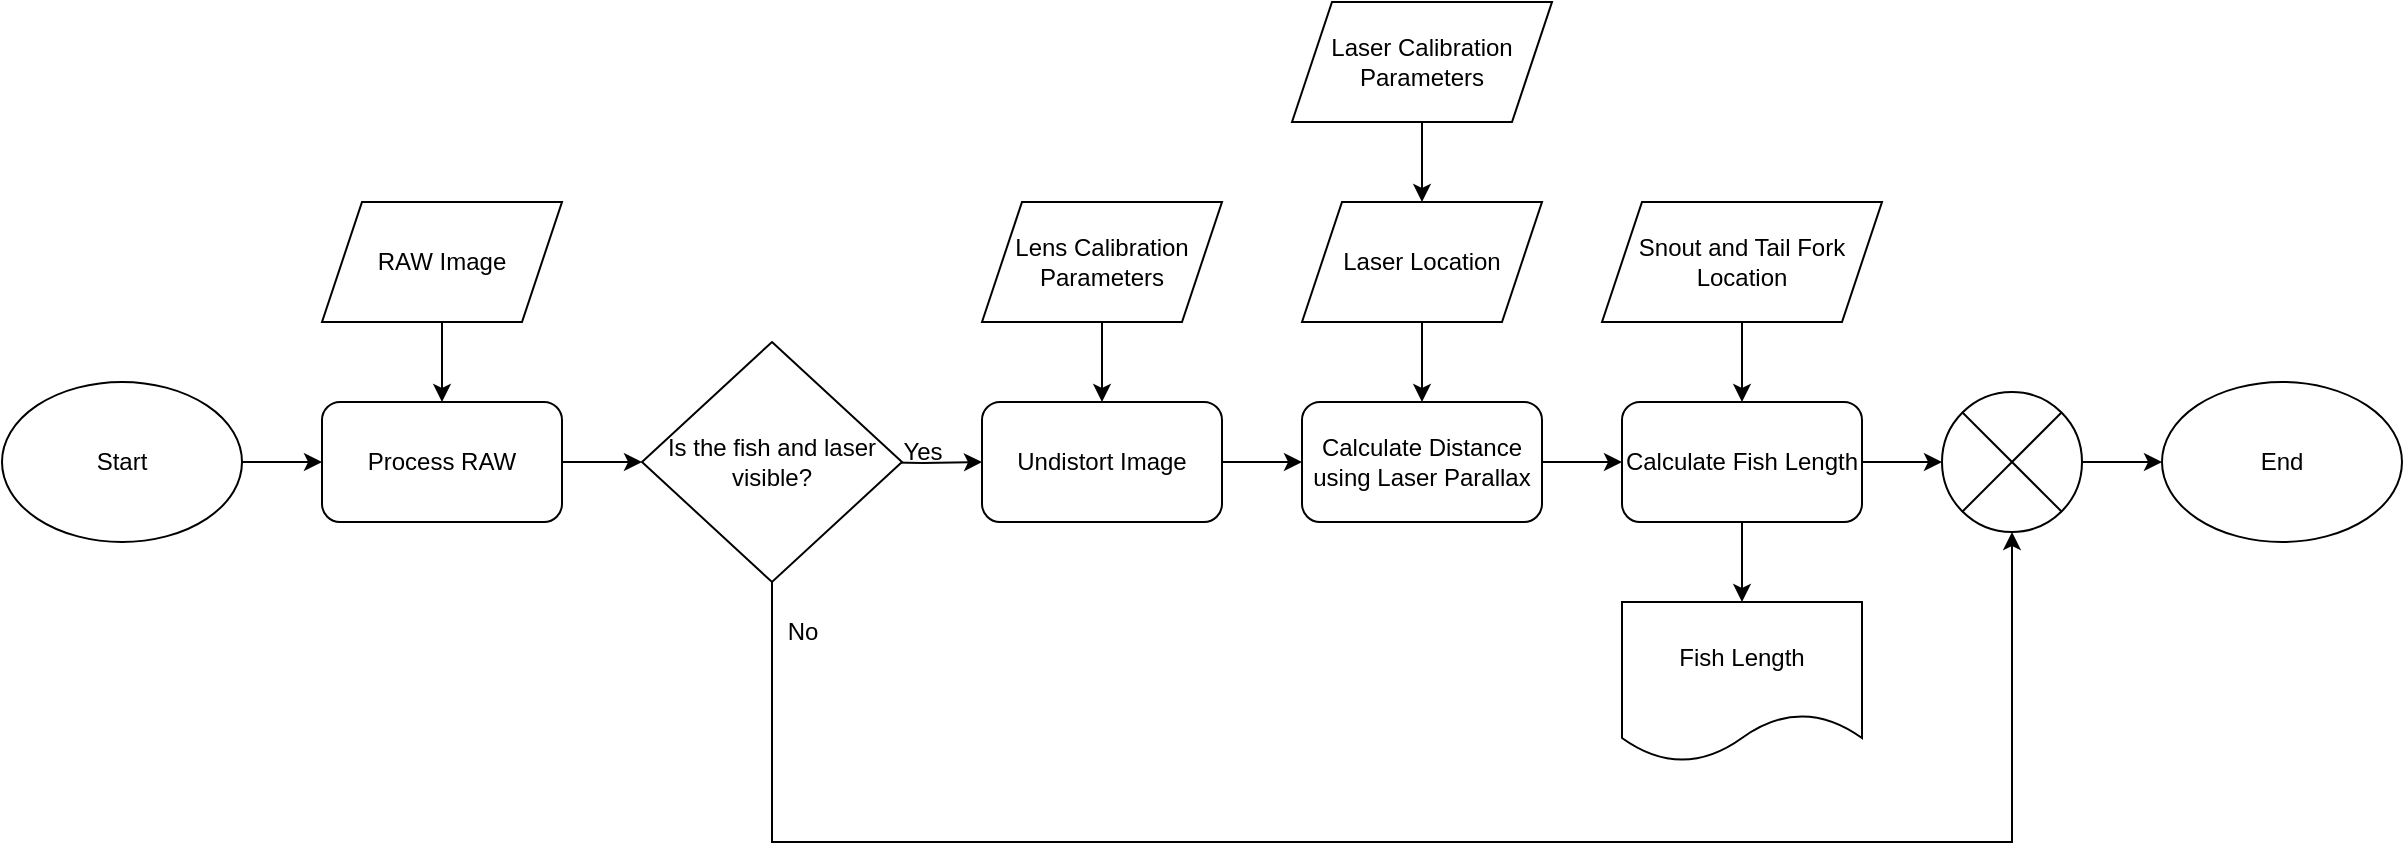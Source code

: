<mxfile version="21.6.8" type="device">
  <diagram id="C5RBs43oDa-KdzZeNtuy" name="Page-1">
    <mxGraphModel dx="2261" dy="2005" grid="1" gridSize="10" guides="1" tooltips="1" connect="1" arrows="1" fold="1" page="1" pageScale="1" pageWidth="827" pageHeight="1169" math="0" shadow="0">
      <root>
        <mxCell id="WIyWlLk6GJQsqaUBKTNV-0" />
        <mxCell id="WIyWlLk6GJQsqaUBKTNV-1" parent="WIyWlLk6GJQsqaUBKTNV-0" />
        <mxCell id="YjQ3s37gOzfDQ9f1rgy9-21" value="" style="edgeStyle=orthogonalEdgeStyle;rounded=0;orthogonalLoop=1;jettySize=auto;html=1;" edge="1" parent="WIyWlLk6GJQsqaUBKTNV-1" source="YjQ3s37gOzfDQ9f1rgy9-2" target="YjQ3s37gOzfDQ9f1rgy9-3">
          <mxGeometry relative="1" as="geometry" />
        </mxCell>
        <mxCell id="YjQ3s37gOzfDQ9f1rgy9-2" value="RAW Image" style="shape=parallelogram;perimeter=parallelogramPerimeter;whiteSpace=wrap;html=1;fixedSize=1;" vertex="1" parent="WIyWlLk6GJQsqaUBKTNV-1">
          <mxGeometry y="60" width="120" height="60" as="geometry" />
        </mxCell>
        <mxCell id="YjQ3s37gOzfDQ9f1rgy9-22" value="" style="edgeStyle=orthogonalEdgeStyle;rounded=0;orthogonalLoop=1;jettySize=auto;html=1;" edge="1" parent="WIyWlLk6GJQsqaUBKTNV-1" source="YjQ3s37gOzfDQ9f1rgy9-3" target="YjQ3s37gOzfDQ9f1rgy9-16">
          <mxGeometry relative="1" as="geometry" />
        </mxCell>
        <mxCell id="YjQ3s37gOzfDQ9f1rgy9-3" value="Process RAW" style="rounded=1;whiteSpace=wrap;html=1;" vertex="1" parent="WIyWlLk6GJQsqaUBKTNV-1">
          <mxGeometry y="160" width="120" height="60" as="geometry" />
        </mxCell>
        <mxCell id="YjQ3s37gOzfDQ9f1rgy9-26" value="" style="edgeStyle=orthogonalEdgeStyle;rounded=0;orthogonalLoop=1;jettySize=auto;html=1;" edge="1" parent="WIyWlLk6GJQsqaUBKTNV-1" source="YjQ3s37gOzfDQ9f1rgy9-4" target="YjQ3s37gOzfDQ9f1rgy9-6">
          <mxGeometry relative="1" as="geometry" />
        </mxCell>
        <mxCell id="YjQ3s37gOzfDQ9f1rgy9-4" value="Lens Calibration Parameters" style="shape=parallelogram;perimeter=parallelogramPerimeter;whiteSpace=wrap;html=1;fixedSize=1;" vertex="1" parent="WIyWlLk6GJQsqaUBKTNV-1">
          <mxGeometry x="330" y="60" width="120" height="60" as="geometry" />
        </mxCell>
        <mxCell id="YjQ3s37gOzfDQ9f1rgy9-18" style="edgeStyle=orthogonalEdgeStyle;rounded=0;orthogonalLoop=1;jettySize=auto;html=1;exitX=1;exitY=0.5;exitDx=0;exitDy=0;entryX=0;entryY=0.5;entryDx=0;entryDy=0;" edge="1" parent="WIyWlLk6GJQsqaUBKTNV-1" source="YjQ3s37gOzfDQ9f1rgy9-5" target="YjQ3s37gOzfDQ9f1rgy9-3">
          <mxGeometry relative="1" as="geometry" />
        </mxCell>
        <mxCell id="YjQ3s37gOzfDQ9f1rgy9-5" value="Start" style="ellipse;whiteSpace=wrap;html=1;" vertex="1" parent="WIyWlLk6GJQsqaUBKTNV-1">
          <mxGeometry x="-160" y="150" width="120" height="80" as="geometry" />
        </mxCell>
        <mxCell id="YjQ3s37gOzfDQ9f1rgy9-25" value="" style="edgeStyle=orthogonalEdgeStyle;rounded=0;orthogonalLoop=1;jettySize=auto;html=1;" edge="1" parent="WIyWlLk6GJQsqaUBKTNV-1" source="YjQ3s37gOzfDQ9f1rgy9-6" target="YjQ3s37gOzfDQ9f1rgy9-9">
          <mxGeometry relative="1" as="geometry" />
        </mxCell>
        <mxCell id="YjQ3s37gOzfDQ9f1rgy9-6" value="Undistort Image" style="rounded=1;whiteSpace=wrap;html=1;" vertex="1" parent="WIyWlLk6GJQsqaUBKTNV-1">
          <mxGeometry x="330" y="160" width="120" height="60" as="geometry" />
        </mxCell>
        <mxCell id="YjQ3s37gOzfDQ9f1rgy9-27" value="" style="edgeStyle=orthogonalEdgeStyle;rounded=0;orthogonalLoop=1;jettySize=auto;html=1;" edge="1" parent="WIyWlLk6GJQsqaUBKTNV-1" source="YjQ3s37gOzfDQ9f1rgy9-8" target="YjQ3s37gOzfDQ9f1rgy9-9">
          <mxGeometry relative="1" as="geometry" />
        </mxCell>
        <mxCell id="YjQ3s37gOzfDQ9f1rgy9-8" value="Laser Location" style="shape=parallelogram;perimeter=parallelogramPerimeter;whiteSpace=wrap;html=1;fixedSize=1;" vertex="1" parent="WIyWlLk6GJQsqaUBKTNV-1">
          <mxGeometry x="490" y="60" width="120" height="60" as="geometry" />
        </mxCell>
        <mxCell id="YjQ3s37gOzfDQ9f1rgy9-29" value="" style="edgeStyle=orthogonalEdgeStyle;rounded=0;orthogonalLoop=1;jettySize=auto;html=1;" edge="1" parent="WIyWlLk6GJQsqaUBKTNV-1" source="YjQ3s37gOzfDQ9f1rgy9-9" target="YjQ3s37gOzfDQ9f1rgy9-15">
          <mxGeometry relative="1" as="geometry" />
        </mxCell>
        <mxCell id="YjQ3s37gOzfDQ9f1rgy9-9" value="Calculate Distance using Laser Parallax" style="rounded=1;whiteSpace=wrap;html=1;" vertex="1" parent="WIyWlLk6GJQsqaUBKTNV-1">
          <mxGeometry x="490" y="160" width="120" height="60" as="geometry" />
        </mxCell>
        <mxCell id="YjQ3s37gOzfDQ9f1rgy9-31" value="" style="edgeStyle=orthogonalEdgeStyle;rounded=0;orthogonalLoop=1;jettySize=auto;html=1;" edge="1" parent="WIyWlLk6GJQsqaUBKTNV-1" source="YjQ3s37gOzfDQ9f1rgy9-10" target="YjQ3s37gOzfDQ9f1rgy9-15">
          <mxGeometry relative="1" as="geometry" />
        </mxCell>
        <mxCell id="YjQ3s37gOzfDQ9f1rgy9-10" value="Snout and Tail Fork Location" style="shape=parallelogram;perimeter=parallelogramPerimeter;whiteSpace=wrap;html=1;fixedSize=1;" vertex="1" parent="WIyWlLk6GJQsqaUBKTNV-1">
          <mxGeometry x="640" y="60" width="140" height="60" as="geometry" />
        </mxCell>
        <mxCell id="YjQ3s37gOzfDQ9f1rgy9-11" value="Fish Length" style="shape=document;whiteSpace=wrap;html=1;boundedLbl=1;" vertex="1" parent="WIyWlLk6GJQsqaUBKTNV-1">
          <mxGeometry x="650" y="260" width="120" height="80" as="geometry" />
        </mxCell>
        <mxCell id="YjQ3s37gOzfDQ9f1rgy9-12" value="End" style="ellipse;whiteSpace=wrap;html=1;" vertex="1" parent="WIyWlLk6GJQsqaUBKTNV-1">
          <mxGeometry x="920" y="150" width="120" height="80" as="geometry" />
        </mxCell>
        <mxCell id="YjQ3s37gOzfDQ9f1rgy9-28" value="" style="edgeStyle=orthogonalEdgeStyle;rounded=0;orthogonalLoop=1;jettySize=auto;html=1;" edge="1" parent="WIyWlLk6GJQsqaUBKTNV-1" source="YjQ3s37gOzfDQ9f1rgy9-13" target="YjQ3s37gOzfDQ9f1rgy9-8">
          <mxGeometry relative="1" as="geometry" />
        </mxCell>
        <mxCell id="YjQ3s37gOzfDQ9f1rgy9-13" value="Laser Calibration Parameters" style="shape=parallelogram;perimeter=parallelogramPerimeter;whiteSpace=wrap;html=1;fixedSize=1;" vertex="1" parent="WIyWlLk6GJQsqaUBKTNV-1">
          <mxGeometry x="485" y="-40" width="130" height="60" as="geometry" />
        </mxCell>
        <mxCell id="YjQ3s37gOzfDQ9f1rgy9-24" value="" style="edgeStyle=orthogonalEdgeStyle;rounded=0;orthogonalLoop=1;jettySize=auto;html=1;" edge="1" parent="WIyWlLk6GJQsqaUBKTNV-1" target="YjQ3s37gOzfDQ9f1rgy9-6">
          <mxGeometry relative="1" as="geometry">
            <mxPoint x="270" y="190" as="sourcePoint" />
          </mxGeometry>
        </mxCell>
        <mxCell id="YjQ3s37gOzfDQ9f1rgy9-32" value="" style="edgeStyle=orthogonalEdgeStyle;rounded=0;orthogonalLoop=1;jettySize=auto;html=1;" edge="1" parent="WIyWlLk6GJQsqaUBKTNV-1" source="YjQ3s37gOzfDQ9f1rgy9-15" target="YjQ3s37gOzfDQ9f1rgy9-11">
          <mxGeometry relative="1" as="geometry" />
        </mxCell>
        <mxCell id="YjQ3s37gOzfDQ9f1rgy9-38" value="" style="edgeStyle=orthogonalEdgeStyle;rounded=0;orthogonalLoop=1;jettySize=auto;html=1;" edge="1" parent="WIyWlLk6GJQsqaUBKTNV-1" source="YjQ3s37gOzfDQ9f1rgy9-15" target="YjQ3s37gOzfDQ9f1rgy9-35">
          <mxGeometry relative="1" as="geometry" />
        </mxCell>
        <mxCell id="YjQ3s37gOzfDQ9f1rgy9-15" value="Calculate Fish Length" style="rounded=1;whiteSpace=wrap;html=1;" vertex="1" parent="WIyWlLk6GJQsqaUBKTNV-1">
          <mxGeometry x="650" y="160" width="120" height="60" as="geometry" />
        </mxCell>
        <mxCell id="YjQ3s37gOzfDQ9f1rgy9-40" style="edgeStyle=orthogonalEdgeStyle;rounded=0;orthogonalLoop=1;jettySize=auto;html=1;exitX=0.5;exitY=1;exitDx=0;exitDy=0;entryX=0.5;entryY=1;entryDx=0;entryDy=0;entryPerimeter=0;" edge="1" parent="WIyWlLk6GJQsqaUBKTNV-1" source="YjQ3s37gOzfDQ9f1rgy9-16" target="YjQ3s37gOzfDQ9f1rgy9-35">
          <mxGeometry relative="1" as="geometry">
            <mxPoint x="225" y="440" as="targetPoint" />
            <Array as="points">
              <mxPoint x="225" y="380" />
              <mxPoint x="845" y="380" />
            </Array>
          </mxGeometry>
        </mxCell>
        <mxCell id="YjQ3s37gOzfDQ9f1rgy9-16" value="Is the fish and laser visible?" style="rhombus;whiteSpace=wrap;html=1;" vertex="1" parent="WIyWlLk6GJQsqaUBKTNV-1">
          <mxGeometry x="160" y="130" width="130" height="120" as="geometry" />
        </mxCell>
        <mxCell id="YjQ3s37gOzfDQ9f1rgy9-36" value="" style="edgeStyle=orthogonalEdgeStyle;rounded=0;orthogonalLoop=1;jettySize=auto;html=1;" edge="1" parent="WIyWlLk6GJQsqaUBKTNV-1" source="YjQ3s37gOzfDQ9f1rgy9-35" target="YjQ3s37gOzfDQ9f1rgy9-12">
          <mxGeometry relative="1" as="geometry" />
        </mxCell>
        <mxCell id="YjQ3s37gOzfDQ9f1rgy9-35" value="" style="verticalLabelPosition=bottom;verticalAlign=top;html=1;shape=mxgraph.flowchart.or;" vertex="1" parent="WIyWlLk6GJQsqaUBKTNV-1">
          <mxGeometry x="810" y="155" width="70" height="70" as="geometry" />
        </mxCell>
        <mxCell id="YjQ3s37gOzfDQ9f1rgy9-42" value="Yes" style="text;html=1;align=center;verticalAlign=middle;resizable=0;points=[];autosize=1;strokeColor=none;fillColor=none;" vertex="1" parent="WIyWlLk6GJQsqaUBKTNV-1">
          <mxGeometry x="280" y="170" width="40" height="30" as="geometry" />
        </mxCell>
        <mxCell id="YjQ3s37gOzfDQ9f1rgy9-44" value="No" style="text;html=1;align=center;verticalAlign=middle;resizable=0;points=[];autosize=1;strokeColor=none;fillColor=none;" vertex="1" parent="WIyWlLk6GJQsqaUBKTNV-1">
          <mxGeometry x="220" y="260" width="40" height="30" as="geometry" />
        </mxCell>
      </root>
    </mxGraphModel>
  </diagram>
</mxfile>
